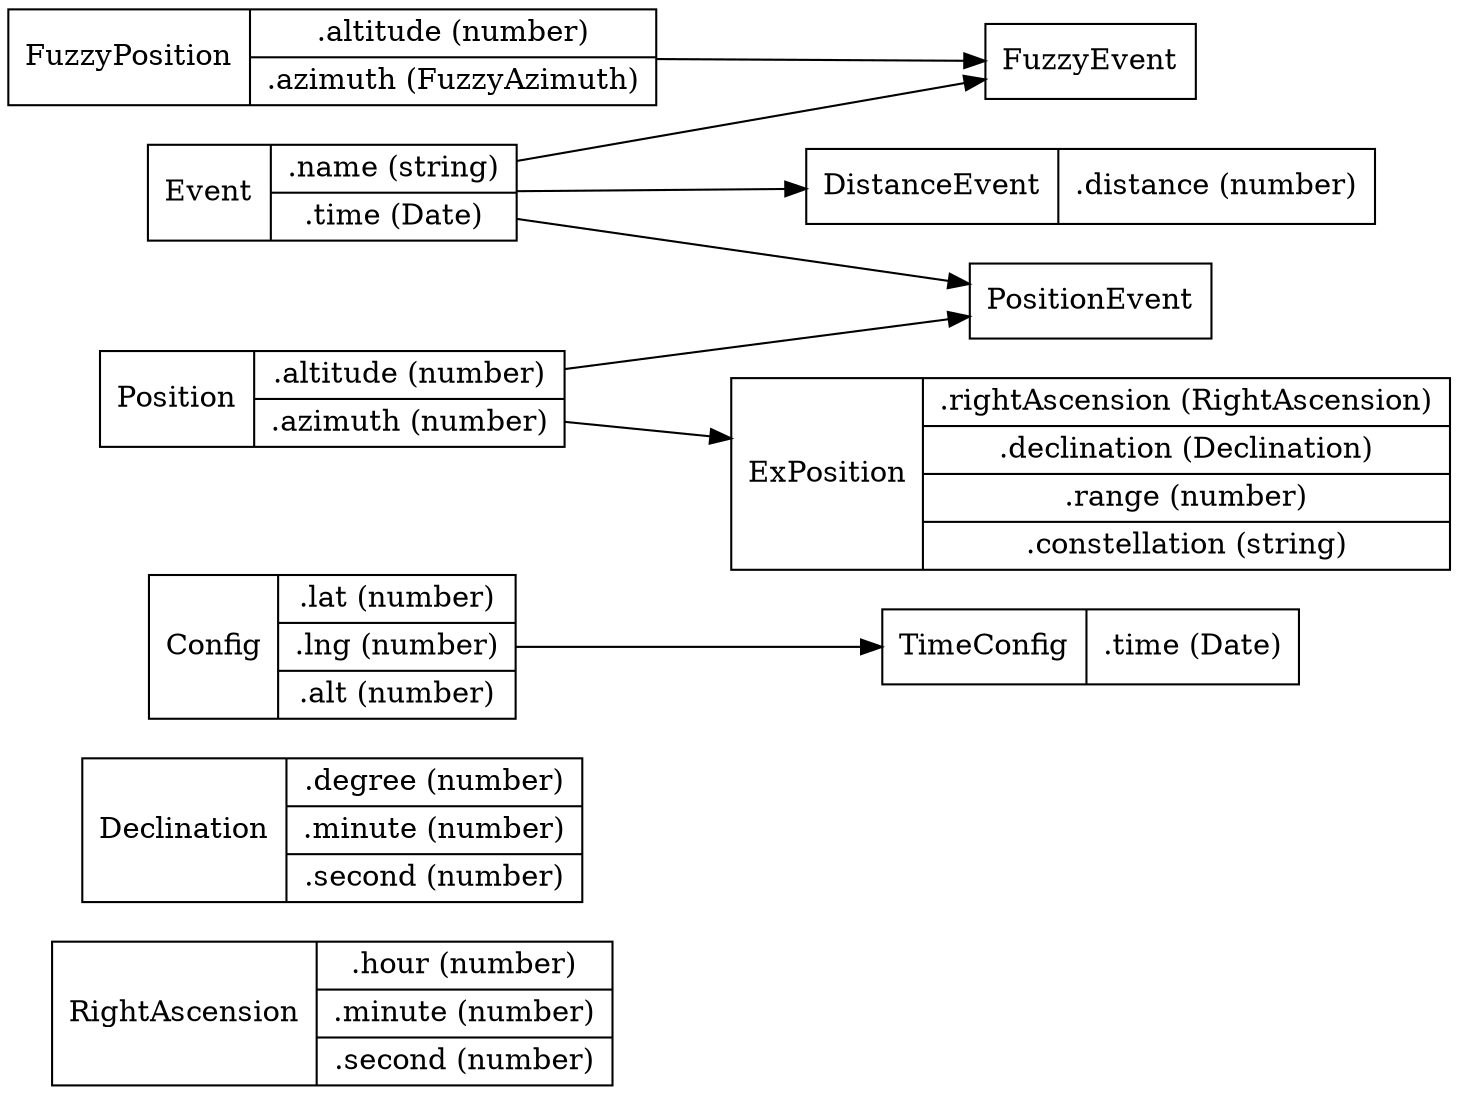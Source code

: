 digraph {
	rankdir=LR
	node[shape=record]

	RightAscension[label="{
		RightAscension |
			{ .hour (number)
			| .minute (number)
			| .second (number)
		}}"
	]

	Declination[label="{
		Declination |
			{ .degree (number)
			| .minute (number)
			| .second (number)
		}}"
	]

	Config[label="{
		Config |
			{ .lat (number)
			| .lng (number)
			| .alt (number)
		}}"
	]

	Config->TimeConfig
	TimeConfig[label="{
		TimeConfig |
			{ .time (Date)
		}}"
	]

	Event[label="{
		Event |
			{ .name (string)
			| .time (Date)
		}}"
	]

	Event->DistanceEvent
	DistanceEvent[label="{
		DistanceEvent |
			{ .distance (number)
		}}"
	]

	Position[label="{
		Position |
			{ .altitude (number)
			| .azimuth (number)
		}}"
	]

	Position->ExPosition
	ExPosition[label="{
		ExPosition |
			{ .rightAscension (RightAscension)
			| .declination (Declination)
			| .range (number)
			| .constellation (string)
		}}"
	]

	Event->PositionEvent
	Position->PositionEvent
	PositionEvent[label="{PositionEvent}"]

	FuzzyPosition[label="{
		FuzzyPosition |
			{ .altitude (number)
			| .azimuth (FuzzyAzimuth)
		}}"
	]

	Event->FuzzyEvent
	FuzzyPosition->FuzzyEvent
	FuzzyEvent[label="{FuzzyEvent}"]

}
